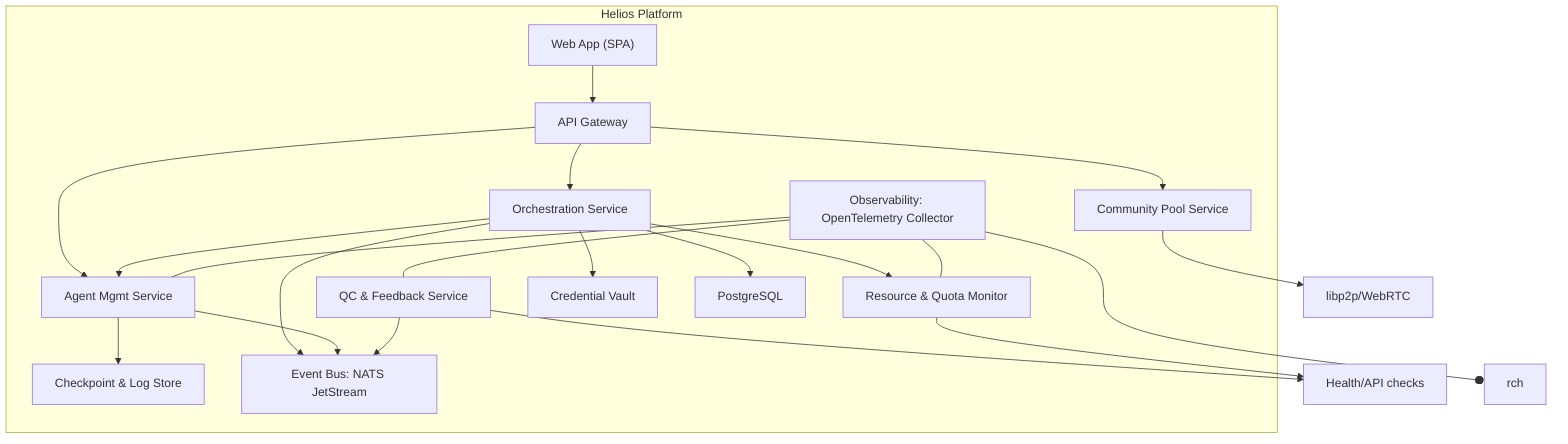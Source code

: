 %% C2: Containers
flowchart TB
  subgraph Helios["Helios Platform"]
    fe["Web App (SPA)"]
    apigw["API Gateway"]
    orch["Orchestration Service"]
    agents["Agent Mgmt Service"]
    monitor["Resource & Quota Monitor"]
    qc["QC & Feedback Service"]
    commpool["Community Pool Service"]
    vault["Credential Vault"]
    db["PostgreSQL"]
    obj["Checkpoint & Log Store"]
    bus["Event Bus: NATS JetStream"]
    obs["Observability: OpenTelemetry Collector"]
  end
  fe-->apigw
  apigw-->orch
  apigw-->agents
  apigw-->commpool
  orch-->monitor
  orch-->db
  orch-->agents
  orch-->vault
  orch-->bus
  agents-->obj
  agents-->bus
  qc-->bus
  qc-->cloud[Health/API checks]
  monitor-->cloud
  commpool-->community[libp2p/WebRTC]
  obs---orch
  obs---agents
  obs---qc
  obs---monitor